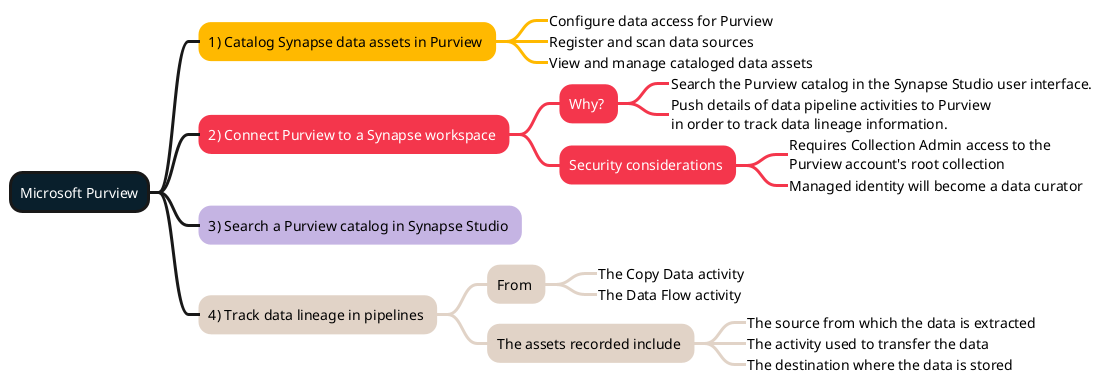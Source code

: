 @startmindmap
<style>
:depth(0) {
    BackgroundColor #091f2c
    FontColor #ffffff
    LineThickness 3.0
}
.topic1 {
    BackgroundColor #ffb900
    LineColor #ffb900
    LineThickness 3.0
    FontColor #000000
}
.topic2 {
    BackgroundColor #f4364c
    LineColor #f4364c
    LineThickness 3.0
    FontColor #ffffff
}
.topic3 {
    BackgroundColor #c5b4e3
    LineColor #c5b4e3
    LineThickness 3.0
    FontColor #000000
}
.topic4 {
    BackgroundColor #e1d3c7
    LineColor #e1d3c7
    LineThickness 3.0
    FontColor #000000
}
.topic5 {
    BackgroundColor #07641d
    LineColor #07641d
    LineThickness 3.0
    FontColor #ffffff
}
</style>
+ Microsoft Purview
++ 1) Catalog Synapse data assets in Purview <<topic1>>
+++_ Configure data access for Purview
+++_ Register and scan data sources
+++_ View and manage cataloged data assets
++ 2) Connect Purview to a Synapse workspace <<topic2>>
+++ Why? <<topic2>>
++++_ Search the Purview catalog in the Synapse Studio user interface.
++++_ Push details of data pipeline activities to Purview\nin order to track data lineage information.
+++ Security considerations <<topic2>>
++++_ Requires Collection Admin access to the\nPurview account's root collection
++++_ Managed identity will become a data curator
++ 3) Search a Purview catalog in Synapse Studio <<topic3>>
++ 4) Track data lineage in pipelines <<topic4>>
+++ From <<topic4>>
++++_ The Copy Data activity
++++_ The Data Flow activity
+++ The assets recorded include <<topic4>>
++++_ The source from which the data is extracted
++++_ The activity used to transfer the data
++++_ The destination where the data is stored
@endmindmap
